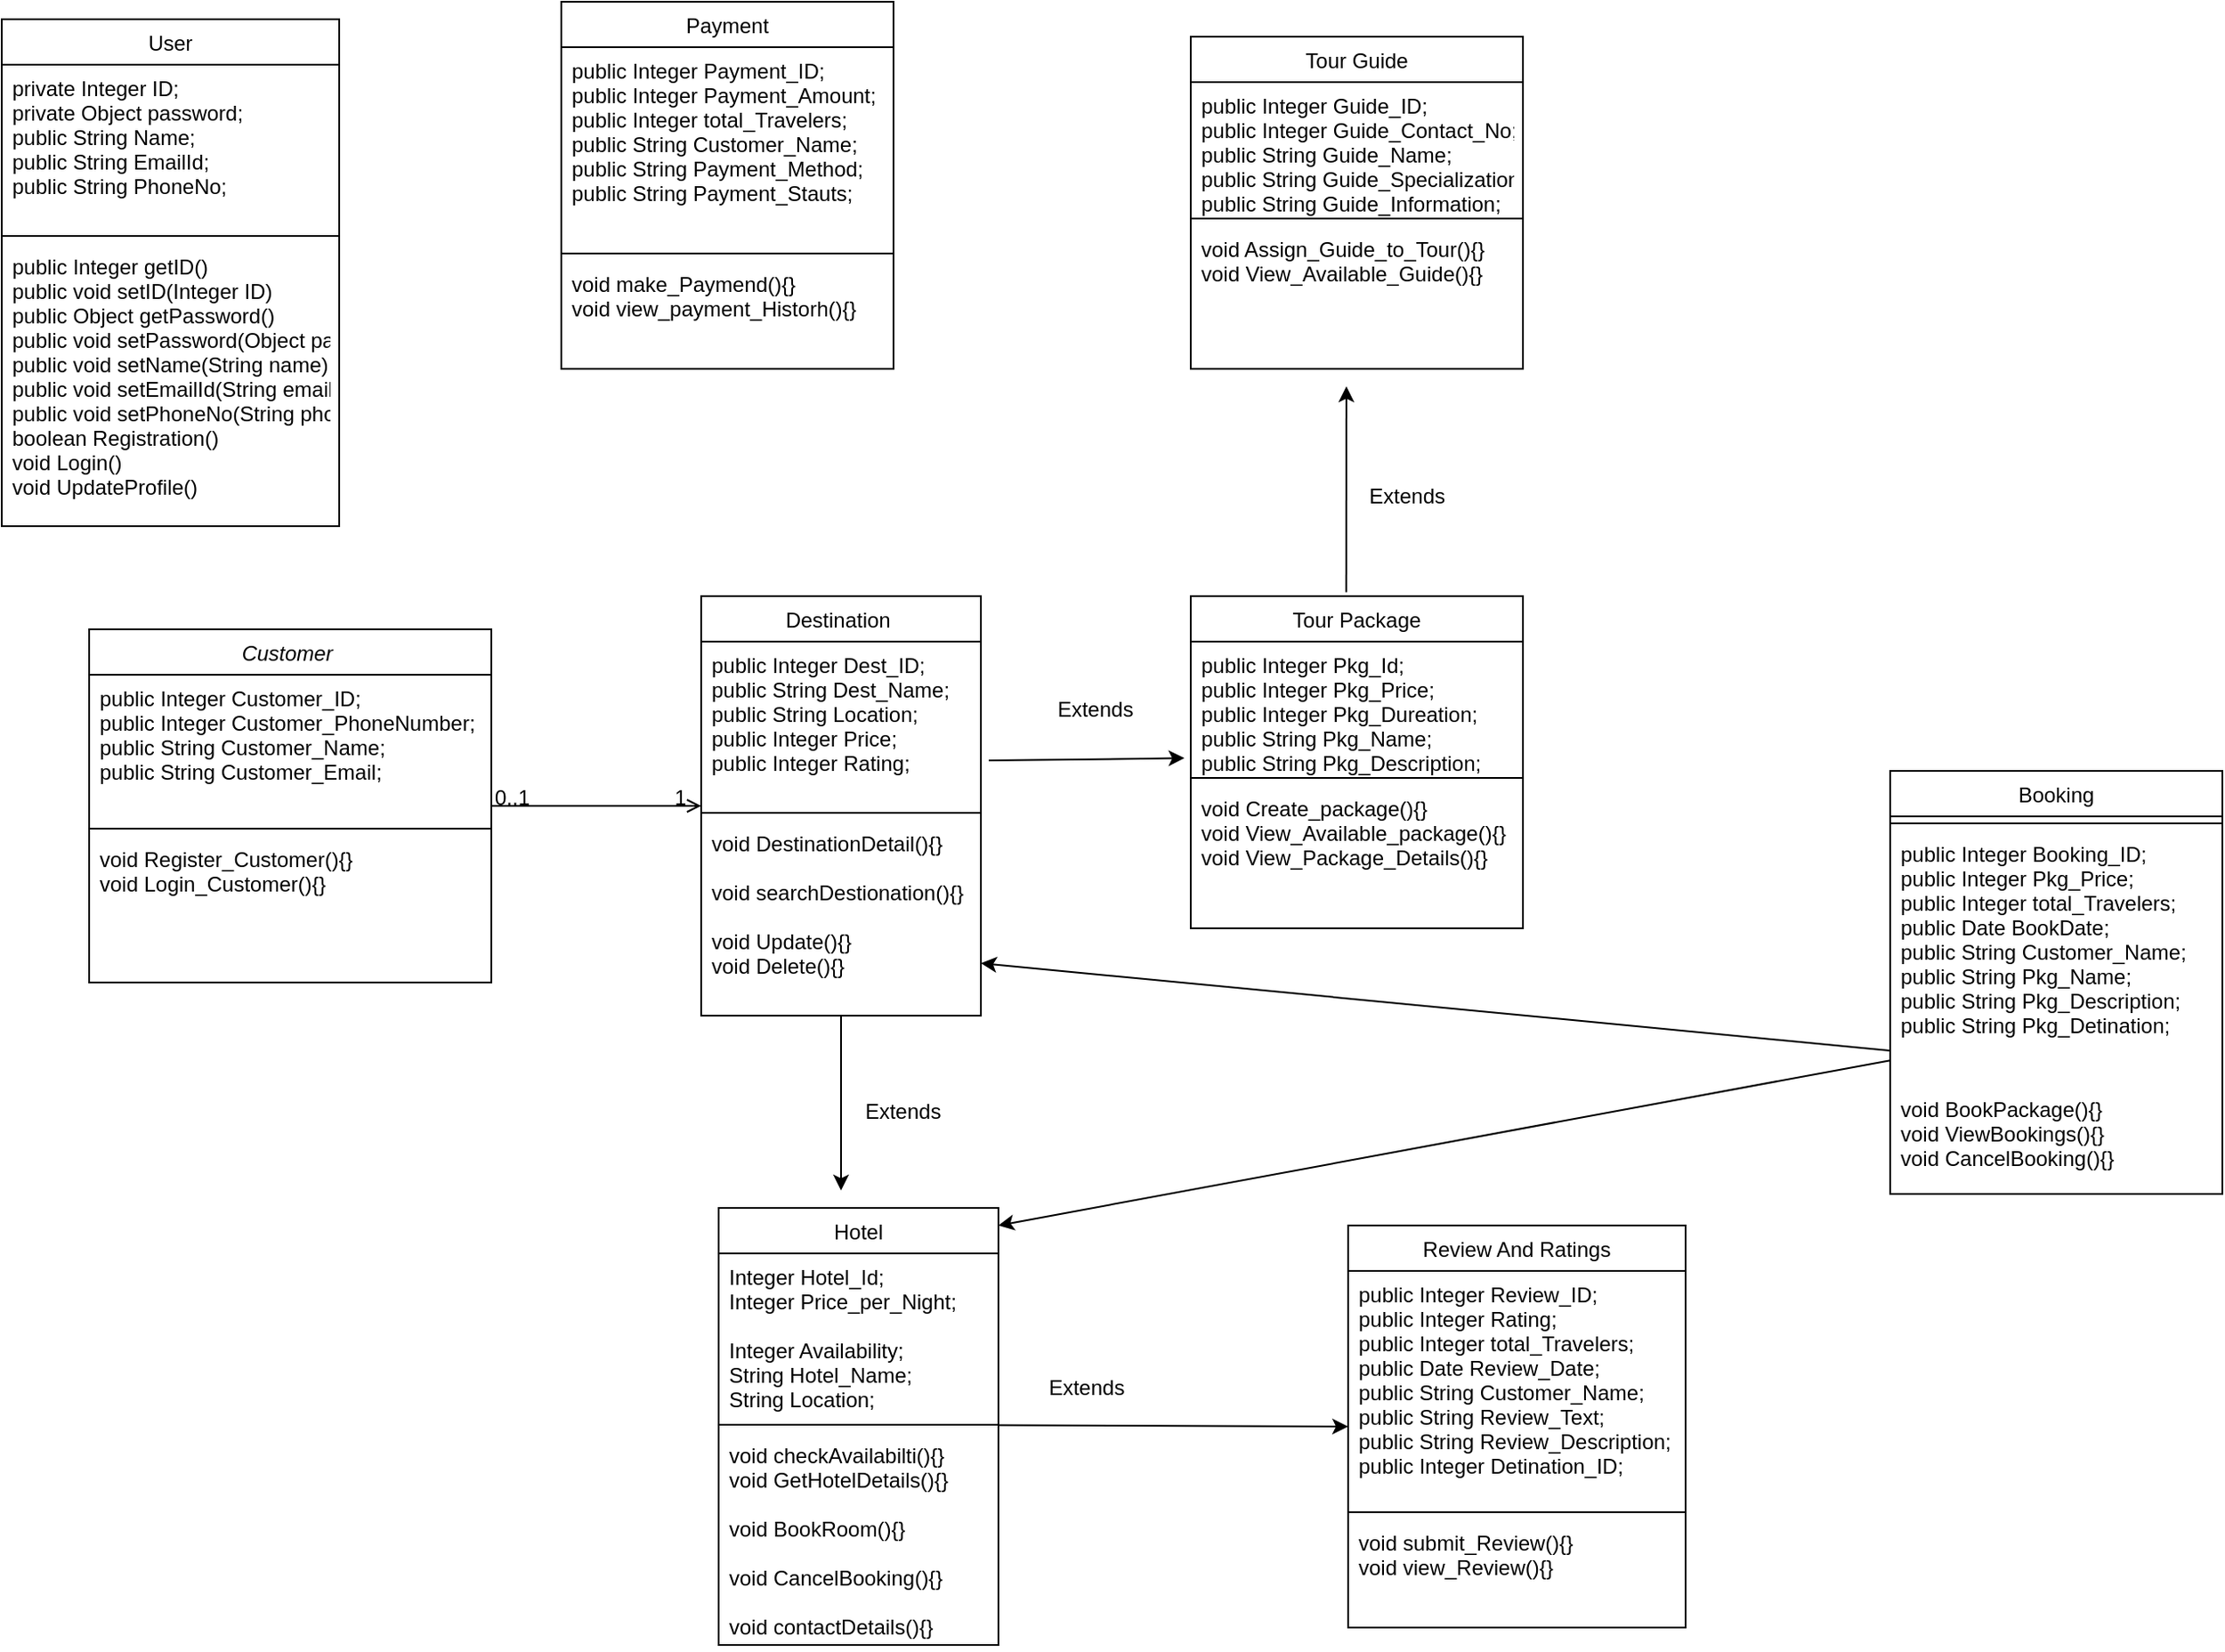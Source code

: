 <mxfile version="22.0.2" type="device">
  <diagram id="C5RBs43oDa-KdzZeNtuy" name="Page-1">
    <mxGraphModel dx="1250" dy="1780" grid="1" gridSize="10" guides="1" tooltips="1" connect="1" arrows="1" fold="1" page="1" pageScale="1" pageWidth="827" pageHeight="1169" math="0" shadow="0">
      <root>
        <mxCell id="WIyWlLk6GJQsqaUBKTNV-0" />
        <mxCell id="WIyWlLk6GJQsqaUBKTNV-1" parent="WIyWlLk6GJQsqaUBKTNV-0" />
        <mxCell id="zkfFHV4jXpPFQw0GAbJ--0" value="Customer " style="swimlane;fontStyle=2;align=center;verticalAlign=top;childLayout=stackLayout;horizontal=1;startSize=26;horizontalStack=0;resizeParent=1;resizeLast=0;collapsible=1;marginBottom=0;rounded=0;shadow=0;strokeWidth=1;" parent="WIyWlLk6GJQsqaUBKTNV-1" vertex="1">
          <mxGeometry x="160" y="119" width="230" height="202" as="geometry">
            <mxRectangle x="230" y="140" width="160" height="26" as="alternateBounds" />
          </mxGeometry>
        </mxCell>
        <mxCell id="zkfFHV4jXpPFQw0GAbJ--1" value="public Integer Customer_ID;&#xa;public Integer Customer_PhoneNumber;&#xa;public String Customer_Name;&#xa;public String Customer_Email;" style="text;align=left;verticalAlign=top;spacingLeft=4;spacingRight=4;overflow=hidden;rotatable=0;points=[[0,0.5],[1,0.5]];portConstraint=eastwest;" parent="zkfFHV4jXpPFQw0GAbJ--0" vertex="1">
          <mxGeometry y="26" width="230" height="84" as="geometry" />
        </mxCell>
        <mxCell id="zkfFHV4jXpPFQw0GAbJ--4" value="" style="line;html=1;strokeWidth=1;align=left;verticalAlign=middle;spacingTop=-1;spacingLeft=3;spacingRight=3;rotatable=0;labelPosition=right;points=[];portConstraint=eastwest;" parent="zkfFHV4jXpPFQw0GAbJ--0" vertex="1">
          <mxGeometry y="110" width="230" height="8" as="geometry" />
        </mxCell>
        <mxCell id="vnvh8lZ42g3h_OQ8niRZ-28" value="void Register_Customer(){}&#xa;void Login_Customer(){}" style="text;align=left;verticalAlign=top;spacingLeft=4;spacingRight=4;overflow=hidden;rotatable=0;points=[[0,0.5],[1,0.5]];portConstraint=eastwest;" vertex="1" parent="zkfFHV4jXpPFQw0GAbJ--0">
          <mxGeometry y="118" width="230" height="52" as="geometry" />
        </mxCell>
        <mxCell id="vnvh8lZ42g3h_OQ8niRZ-33" style="rounded=0;orthogonalLoop=1;jettySize=auto;html=1;exitX=0.5;exitY=1;exitDx=0;exitDy=0;" edge="1" parent="WIyWlLk6GJQsqaUBKTNV-1" source="zkfFHV4jXpPFQw0GAbJ--17">
          <mxGeometry relative="1" as="geometry">
            <mxPoint x="590" y="440" as="targetPoint" />
          </mxGeometry>
        </mxCell>
        <mxCell id="zkfFHV4jXpPFQw0GAbJ--17" value="Destination " style="swimlane;fontStyle=0;align=center;verticalAlign=top;childLayout=stackLayout;horizontal=1;startSize=26;horizontalStack=0;resizeParent=1;resizeLast=0;collapsible=1;marginBottom=0;rounded=0;shadow=0;strokeWidth=1;" parent="WIyWlLk6GJQsqaUBKTNV-1" vertex="1">
          <mxGeometry x="510" y="100" width="160" height="240" as="geometry">
            <mxRectangle x="550" y="140" width="160" height="26" as="alternateBounds" />
          </mxGeometry>
        </mxCell>
        <mxCell id="zkfFHV4jXpPFQw0GAbJ--22" value="public Integer Dest_ID;&#xa;public String Dest_Name;&#xa;public String Location;&#xa;public Integer Price;&#xa;public  Integer Rating;" style="text;align=left;verticalAlign=top;spacingLeft=4;spacingRight=4;overflow=hidden;rotatable=0;points=[[0,0.5],[1,0.5]];portConstraint=eastwest;rounded=0;shadow=0;html=0;" parent="zkfFHV4jXpPFQw0GAbJ--17" vertex="1">
          <mxGeometry y="26" width="160" height="94" as="geometry" />
        </mxCell>
        <mxCell id="zkfFHV4jXpPFQw0GAbJ--23" value="" style="line;html=1;strokeWidth=1;align=left;verticalAlign=middle;spacingTop=-1;spacingLeft=3;spacingRight=3;rotatable=0;labelPosition=right;points=[];portConstraint=eastwest;" parent="zkfFHV4jXpPFQw0GAbJ--17" vertex="1">
          <mxGeometry y="120" width="160" height="8" as="geometry" />
        </mxCell>
        <mxCell id="zkfFHV4jXpPFQw0GAbJ--25" value="void  DestinationDetail(){}&#xa;&#xa;void searchDestionation(){}&#xa;&#xa;void Update(){}&#xa;void Delete(){}" style="text;align=left;verticalAlign=top;spacingLeft=4;spacingRight=4;overflow=hidden;rotatable=0;points=[[0,0.5],[1,0.5]];portConstraint=eastwest;" parent="zkfFHV4jXpPFQw0GAbJ--17" vertex="1">
          <mxGeometry y="128" width="160" height="102" as="geometry" />
        </mxCell>
        <mxCell id="zkfFHV4jXpPFQw0GAbJ--26" value="" style="endArrow=open;shadow=0;strokeWidth=1;rounded=0;endFill=1;edgeStyle=elbowEdgeStyle;elbow=vertical;" parent="WIyWlLk6GJQsqaUBKTNV-1" source="zkfFHV4jXpPFQw0GAbJ--0" target="zkfFHV4jXpPFQw0GAbJ--17" edge="1">
          <mxGeometry x="0.5" y="41" relative="1" as="geometry">
            <mxPoint x="380" y="192" as="sourcePoint" />
            <mxPoint x="540" y="192" as="targetPoint" />
            <mxPoint x="-40" y="32" as="offset" />
          </mxGeometry>
        </mxCell>
        <mxCell id="zkfFHV4jXpPFQw0GAbJ--27" value="0..1" style="resizable=0;align=left;verticalAlign=bottom;labelBackgroundColor=none;fontSize=12;" parent="zkfFHV4jXpPFQw0GAbJ--26" connectable="0" vertex="1">
          <mxGeometry x="-1" relative="1" as="geometry">
            <mxPoint y="4" as="offset" />
          </mxGeometry>
        </mxCell>
        <mxCell id="zkfFHV4jXpPFQw0GAbJ--28" value="1" style="resizable=0;align=right;verticalAlign=bottom;labelBackgroundColor=none;fontSize=12;" parent="zkfFHV4jXpPFQw0GAbJ--26" connectable="0" vertex="1">
          <mxGeometry x="1" relative="1" as="geometry">
            <mxPoint x="-7" y="4" as="offset" />
          </mxGeometry>
        </mxCell>
        <mxCell id="vnvh8lZ42g3h_OQ8niRZ-2" value="Tour Package" style="swimlane;fontStyle=0;align=center;verticalAlign=top;childLayout=stackLayout;horizontal=1;startSize=26;horizontalStack=0;resizeParent=1;resizeLast=0;collapsible=1;marginBottom=0;rounded=0;shadow=0;strokeWidth=1;" vertex="1" parent="WIyWlLk6GJQsqaUBKTNV-1">
          <mxGeometry x="790" y="100" width="190" height="190" as="geometry">
            <mxRectangle x="550" y="140" width="160" height="26" as="alternateBounds" />
          </mxGeometry>
        </mxCell>
        <mxCell id="vnvh8lZ42g3h_OQ8niRZ-3" value="public Integer Pkg_Id;&#xa;public Integer Pkg_Price;&#xa;public  Integer Pkg_Dureation;&#xa;public String Pkg_Name;&#xa;public String Pkg_Description;&#xa;public String Pkg_Detination;" style="text;align=left;verticalAlign=top;spacingLeft=4;spacingRight=4;overflow=hidden;rotatable=0;points=[[0,0.5],[1,0.5]];portConstraint=eastwest;rounded=0;shadow=0;html=0;" vertex="1" parent="vnvh8lZ42g3h_OQ8niRZ-2">
          <mxGeometry y="26" width="190" height="74" as="geometry" />
        </mxCell>
        <mxCell id="vnvh8lZ42g3h_OQ8niRZ-4" value="" style="line;html=1;strokeWidth=1;align=left;verticalAlign=middle;spacingTop=-1;spacingLeft=3;spacingRight=3;rotatable=0;labelPosition=right;points=[];portConstraint=eastwest;" vertex="1" parent="vnvh8lZ42g3h_OQ8niRZ-2">
          <mxGeometry y="100" width="190" height="8" as="geometry" />
        </mxCell>
        <mxCell id="vnvh8lZ42g3h_OQ8niRZ-5" value="void Create_package(){}&#xa;void View_Available_package(){}&#xa;void  View_Package_Details(){}" style="text;align=left;verticalAlign=top;spacingLeft=4;spacingRight=4;overflow=hidden;rotatable=0;points=[[0,0.5],[1,0.5]];portConstraint=eastwest;" vertex="1" parent="vnvh8lZ42g3h_OQ8niRZ-2">
          <mxGeometry y="108" width="190" height="82" as="geometry" />
        </mxCell>
        <mxCell id="vnvh8lZ42g3h_OQ8niRZ-17" value="" style="orthogonalLoop=1;jettySize=auto;html=1;rounded=0;entryX=-0.019;entryY=0.423;entryDx=0;entryDy=0;entryPerimeter=0;exitX=1.028;exitY=0.724;exitDx=0;exitDy=0;exitPerimeter=0;" edge="1" parent="WIyWlLk6GJQsqaUBKTNV-1" source="zkfFHV4jXpPFQw0GAbJ--22">
          <mxGeometry width="100" relative="1" as="geometry">
            <mxPoint x="670" y="220" as="sourcePoint" />
            <mxPoint x="786.39" y="192.686" as="targetPoint" />
          </mxGeometry>
        </mxCell>
        <mxCell id="vnvh8lZ42g3h_OQ8niRZ-18" value="Extends" style="text;html=1;align=center;verticalAlign=middle;resizable=0;points=[];autosize=1;strokeColor=none;fillColor=none;" vertex="1" parent="WIyWlLk6GJQsqaUBKTNV-1">
          <mxGeometry x="700" y="150" width="70" height="30" as="geometry" />
        </mxCell>
        <mxCell id="vnvh8lZ42g3h_OQ8niRZ-19" value="Tour Guide" style="swimlane;fontStyle=0;align=center;verticalAlign=top;childLayout=stackLayout;horizontal=1;startSize=26;horizontalStack=0;resizeParent=1;resizeLast=0;collapsible=1;marginBottom=0;rounded=0;shadow=0;strokeWidth=1;" vertex="1" parent="WIyWlLk6GJQsqaUBKTNV-1">
          <mxGeometry x="790" y="-220" width="190" height="190" as="geometry">
            <mxRectangle x="550" y="140" width="160" height="26" as="alternateBounds" />
          </mxGeometry>
        </mxCell>
        <mxCell id="vnvh8lZ42g3h_OQ8niRZ-20" value="public Integer Guide_ID;&#xa;public Integer Guide_Contact_No;//Or Declare Methods&#xa;public String Guide_Name;&#xa;public String Guide_Specialization;&#xa;public String Guide_Information;&#xa;" style="text;align=left;verticalAlign=top;spacingLeft=4;spacingRight=4;overflow=hidden;rotatable=0;points=[[0,0.5],[1,0.5]];portConstraint=eastwest;rounded=0;shadow=0;html=0;" vertex="1" parent="vnvh8lZ42g3h_OQ8niRZ-19">
          <mxGeometry y="26" width="190" height="74" as="geometry" />
        </mxCell>
        <mxCell id="vnvh8lZ42g3h_OQ8niRZ-21" value="" style="line;html=1;strokeWidth=1;align=left;verticalAlign=middle;spacingTop=-1;spacingLeft=3;spacingRight=3;rotatable=0;labelPosition=right;points=[];portConstraint=eastwest;" vertex="1" parent="vnvh8lZ42g3h_OQ8niRZ-19">
          <mxGeometry y="100" width="190" height="8" as="geometry" />
        </mxCell>
        <mxCell id="vnvh8lZ42g3h_OQ8niRZ-22" value="void Assign_Guide_to_Tour(){}&#xa;void View_Available_Guide(){}" style="text;align=left;verticalAlign=top;spacingLeft=4;spacingRight=4;overflow=hidden;rotatable=0;points=[[0,0.5],[1,0.5]];portConstraint=eastwest;" vertex="1" parent="vnvh8lZ42g3h_OQ8niRZ-19">
          <mxGeometry y="108" width="190" height="62" as="geometry" />
        </mxCell>
        <mxCell id="vnvh8lZ42g3h_OQ8niRZ-25" style="rounded=0;orthogonalLoop=1;jettySize=auto;html=1;exitX=0.468;exitY=-0.012;exitDx=0;exitDy=0;exitPerimeter=0;" edge="1" parent="WIyWlLk6GJQsqaUBKTNV-1" source="vnvh8lZ42g3h_OQ8niRZ-2">
          <mxGeometry relative="1" as="geometry">
            <mxPoint x="879" y="-20" as="targetPoint" />
          </mxGeometry>
        </mxCell>
        <mxCell id="vnvh8lZ42g3h_OQ8niRZ-26" value="Extends&amp;nbsp;" style="text;html=1;align=center;verticalAlign=middle;resizable=0;points=[];autosize=1;strokeColor=none;fillColor=none;" vertex="1" parent="WIyWlLk6GJQsqaUBKTNV-1">
          <mxGeometry x="880" y="28" width="70" height="30" as="geometry" />
        </mxCell>
        <mxCell id="vnvh8lZ42g3h_OQ8niRZ-29" value="Hotel" style="swimlane;fontStyle=0;align=center;verticalAlign=top;childLayout=stackLayout;horizontal=1;startSize=26;horizontalStack=0;resizeParent=1;resizeLast=0;collapsible=1;marginBottom=0;rounded=0;shadow=0;strokeWidth=1;" vertex="1" parent="WIyWlLk6GJQsqaUBKTNV-1">
          <mxGeometry x="520" y="450" width="160" height="250" as="geometry">
            <mxRectangle x="550" y="140" width="160" height="26" as="alternateBounds" />
          </mxGeometry>
        </mxCell>
        <mxCell id="vnvh8lZ42g3h_OQ8niRZ-30" value="Integer Hotel_Id;&#xa;Integer Price_per_Night;&#xa;&#xa;Integer Availability;&#xa;String Hotel_Name;&#xa;String Location;" style="text;align=left;verticalAlign=top;spacingLeft=4;spacingRight=4;overflow=hidden;rotatable=0;points=[[0,0.5],[1,0.5]];portConstraint=eastwest;rounded=0;shadow=0;html=0;" vertex="1" parent="vnvh8lZ42g3h_OQ8niRZ-29">
          <mxGeometry y="26" width="160" height="94" as="geometry" />
        </mxCell>
        <mxCell id="vnvh8lZ42g3h_OQ8niRZ-31" value="" style="line;html=1;strokeWidth=1;align=left;verticalAlign=middle;spacingTop=-1;spacingLeft=3;spacingRight=3;rotatable=0;labelPosition=right;points=[];portConstraint=eastwest;" vertex="1" parent="vnvh8lZ42g3h_OQ8niRZ-29">
          <mxGeometry y="120" width="160" height="8" as="geometry" />
        </mxCell>
        <mxCell id="vnvh8lZ42g3h_OQ8niRZ-32" value="void checkAvailabilti(){}&#xa;void GetHotelDetails(){}&#xa;&#xa;void BookRoom(){}&#xa;&#xa;void CancelBooking(){}&#xa;&#xa;void contactDetails(){}" style="text;align=left;verticalAlign=top;spacingLeft=4;spacingRight=4;overflow=hidden;rotatable=0;points=[[0,0.5],[1,0.5]];portConstraint=eastwest;" vertex="1" parent="vnvh8lZ42g3h_OQ8niRZ-29">
          <mxGeometry y="128" width="160" height="122" as="geometry" />
        </mxCell>
        <mxCell id="vnvh8lZ42g3h_OQ8niRZ-34" value="Extends" style="text;html=1;align=center;verticalAlign=middle;resizable=0;points=[];autosize=1;strokeColor=none;fillColor=none;" vertex="1" parent="WIyWlLk6GJQsqaUBKTNV-1">
          <mxGeometry x="590" y="380" width="70" height="30" as="geometry" />
        </mxCell>
        <mxCell id="vnvh8lZ42g3h_OQ8niRZ-35" value="Review And Ratings" style="swimlane;fontStyle=0;align=center;verticalAlign=top;childLayout=stackLayout;horizontal=1;startSize=26;horizontalStack=0;resizeParent=1;resizeLast=0;collapsible=1;marginBottom=0;rounded=0;shadow=0;strokeWidth=1;" vertex="1" parent="WIyWlLk6GJQsqaUBKTNV-1">
          <mxGeometry x="880" y="460" width="193" height="230" as="geometry">
            <mxRectangle x="550" y="140" width="160" height="26" as="alternateBounds" />
          </mxGeometry>
        </mxCell>
        <mxCell id="vnvh8lZ42g3h_OQ8niRZ-36" value="public Integer Review_ID;&#xa;public Integer Rating;&#xa;public Integer total_Travelers;&#xa;public Date Review_Date;&#xa;public String Customer_Name;&#xa;public String Review_Text;&#xa;public String Review_Description;&#xa;public Integer Detination_ID;" style="text;align=left;verticalAlign=top;spacingLeft=4;spacingRight=4;overflow=hidden;rotatable=0;points=[[0,0.5],[1,0.5]];portConstraint=eastwest;rounded=0;shadow=0;html=0;" vertex="1" parent="vnvh8lZ42g3h_OQ8niRZ-35">
          <mxGeometry y="26" width="193" height="134" as="geometry" />
        </mxCell>
        <mxCell id="vnvh8lZ42g3h_OQ8niRZ-37" value="" style="line;html=1;strokeWidth=1;align=left;verticalAlign=middle;spacingTop=-1;spacingLeft=3;spacingRight=3;rotatable=0;labelPosition=right;points=[];portConstraint=eastwest;" vertex="1" parent="vnvh8lZ42g3h_OQ8niRZ-35">
          <mxGeometry y="160" width="193" height="8" as="geometry" />
        </mxCell>
        <mxCell id="vnvh8lZ42g3h_OQ8niRZ-38" value="void submit_Review(){}&#xa;void view_Review(){}" style="text;align=left;verticalAlign=top;spacingLeft=4;spacingRight=4;overflow=hidden;rotatable=0;points=[[0,0.5],[1,0.5]];portConstraint=eastwest;" vertex="1" parent="vnvh8lZ42g3h_OQ8niRZ-35">
          <mxGeometry y="168" width="193" height="52" as="geometry" />
        </mxCell>
        <mxCell id="vnvh8lZ42g3h_OQ8niRZ-39" style="rounded=0;orthogonalLoop=1;jettySize=auto;html=1;entryX=0;entryY=0.5;entryDx=0;entryDy=0;" edge="1" parent="WIyWlLk6GJQsqaUBKTNV-1" source="vnvh8lZ42g3h_OQ8niRZ-31" target="vnvh8lZ42g3h_OQ8niRZ-35">
          <mxGeometry relative="1" as="geometry" />
        </mxCell>
        <mxCell id="vnvh8lZ42g3h_OQ8niRZ-40" value="Extends" style="text;html=1;align=center;verticalAlign=middle;resizable=0;points=[];autosize=1;strokeColor=none;fillColor=none;" vertex="1" parent="WIyWlLk6GJQsqaUBKTNV-1">
          <mxGeometry x="695" y="538" width="70" height="30" as="geometry" />
        </mxCell>
        <mxCell id="vnvh8lZ42g3h_OQ8niRZ-41" value="User" style="swimlane;fontStyle=0;align=center;verticalAlign=top;childLayout=stackLayout;horizontal=1;startSize=26;horizontalStack=0;resizeParent=1;resizeLast=0;collapsible=1;marginBottom=0;rounded=0;shadow=0;strokeWidth=1;" vertex="1" parent="WIyWlLk6GJQsqaUBKTNV-1">
          <mxGeometry x="110" y="-230" width="193" height="290" as="geometry">
            <mxRectangle x="550" y="140" width="160" height="26" as="alternateBounds" />
          </mxGeometry>
        </mxCell>
        <mxCell id="vnvh8lZ42g3h_OQ8niRZ-42" value="private Integer ID;&#xa;private Object password;&#xa;public String Name;&#xa;public String EmailId;&#xa;public String PhoneNo;&#xa;" style="text;align=left;verticalAlign=top;spacingLeft=4;spacingRight=4;overflow=hidden;rotatable=0;points=[[0,0.5],[1,0.5]];portConstraint=eastwest;rounded=0;shadow=0;html=0;" vertex="1" parent="vnvh8lZ42g3h_OQ8niRZ-41">
          <mxGeometry y="26" width="193" height="94" as="geometry" />
        </mxCell>
        <mxCell id="vnvh8lZ42g3h_OQ8niRZ-43" value="" style="line;html=1;strokeWidth=1;align=left;verticalAlign=middle;spacingTop=-1;spacingLeft=3;spacingRight=3;rotatable=0;labelPosition=right;points=[];portConstraint=eastwest;" vertex="1" parent="vnvh8lZ42g3h_OQ8niRZ-41">
          <mxGeometry y="120" width="193" height="8" as="geometry" />
        </mxCell>
        <mxCell id="vnvh8lZ42g3h_OQ8niRZ-44" value=" public Integer getID() &#xa; public void setID(Integer ID) &#xa;public Object getPassword()&#xa;public void setPassword(Object password) {&#xa;public void setName(String name) &#xa;public void setEmailId(String emailId) &#xa;public void setPhoneNo(String phoneNo) &#xa;boolean Registration()&#xa;void  Login()&#xa;void  UpdateProfile()" style="text;align=left;verticalAlign=top;spacingLeft=4;spacingRight=4;overflow=hidden;rotatable=0;points=[[0,0.5],[1,0.5]];portConstraint=eastwest;" vertex="1" parent="vnvh8lZ42g3h_OQ8niRZ-41">
          <mxGeometry y="128" width="193" height="152" as="geometry" />
        </mxCell>
        <mxCell id="vnvh8lZ42g3h_OQ8niRZ-45" value="Payment" style="swimlane;fontStyle=0;align=center;verticalAlign=top;childLayout=stackLayout;horizontal=1;startSize=26;horizontalStack=0;resizeParent=1;resizeLast=0;collapsible=1;marginBottom=0;rounded=0;shadow=0;strokeWidth=1;" vertex="1" parent="WIyWlLk6GJQsqaUBKTNV-1">
          <mxGeometry x="430" y="-240" width="190" height="210" as="geometry">
            <mxRectangle x="550" y="140" width="160" height="26" as="alternateBounds" />
          </mxGeometry>
        </mxCell>
        <mxCell id="vnvh8lZ42g3h_OQ8niRZ-46" value="public Integer Payment_ID;&#xa;public Integer Payment_Amount;&#xa;public Integer total_Travelers;&#xa;public String Customer_Name;&#xa;public String Payment_Method; &#xa;public String Payment_Stauts;" style="text;align=left;verticalAlign=top;spacingLeft=4;spacingRight=4;overflow=hidden;rotatable=0;points=[[0,0.5],[1,0.5]];portConstraint=eastwest;rounded=0;shadow=0;html=0;" vertex="1" parent="vnvh8lZ42g3h_OQ8niRZ-45">
          <mxGeometry y="26" width="190" height="114" as="geometry" />
        </mxCell>
        <mxCell id="vnvh8lZ42g3h_OQ8niRZ-47" value="" style="line;html=1;strokeWidth=1;align=left;verticalAlign=middle;spacingTop=-1;spacingLeft=3;spacingRight=3;rotatable=0;labelPosition=right;points=[];portConstraint=eastwest;" vertex="1" parent="vnvh8lZ42g3h_OQ8niRZ-45">
          <mxGeometry y="140" width="190" height="8" as="geometry" />
        </mxCell>
        <mxCell id="vnvh8lZ42g3h_OQ8niRZ-48" value="void make_Paymend(){}&#xa;void view_payment_Historh(){}" style="text;align=left;verticalAlign=top;spacingLeft=4;spacingRight=4;overflow=hidden;rotatable=0;points=[[0,0.5],[1,0.5]];portConstraint=eastwest;" vertex="1" parent="vnvh8lZ42g3h_OQ8niRZ-45">
          <mxGeometry y="148" width="190" height="62" as="geometry" />
        </mxCell>
        <mxCell id="vnvh8lZ42g3h_OQ8niRZ-49" value="Booking" style="swimlane;fontStyle=0;align=center;verticalAlign=top;childLayout=stackLayout;horizontal=1;startSize=26;horizontalStack=0;resizeParent=1;resizeLast=0;collapsible=1;marginBottom=0;rounded=0;shadow=0;strokeWidth=1;" vertex="1" parent="WIyWlLk6GJQsqaUBKTNV-1">
          <mxGeometry x="1190" y="200" width="190" height="242" as="geometry">
            <mxRectangle x="550" y="140" width="160" height="26" as="alternateBounds" />
          </mxGeometry>
        </mxCell>
        <mxCell id="vnvh8lZ42g3h_OQ8niRZ-51" value="" style="line;html=1;strokeWidth=1;align=left;verticalAlign=middle;spacingTop=-1;spacingLeft=3;spacingRight=3;rotatable=0;labelPosition=right;points=[];portConstraint=eastwest;" vertex="1" parent="vnvh8lZ42g3h_OQ8niRZ-49">
          <mxGeometry y="26" width="190" height="8" as="geometry" />
        </mxCell>
        <mxCell id="vnvh8lZ42g3h_OQ8niRZ-50" value="public Integer Booking_ID;&#xa;public Integer Pkg_Price;&#xa;public Integer total_Travelers;&#xa;public Date BookDate;&#xa;public String Customer_Name;&#xa;public String Pkg_Name;&#xa;public String Pkg_Description;&#xa;public String Pkg_Detination;" style="text;align=left;verticalAlign=top;spacingLeft=4;spacingRight=4;overflow=hidden;rotatable=0;points=[[0,0.5],[1,0.5]];portConstraint=eastwest;rounded=0;shadow=0;html=0;" vertex="1" parent="vnvh8lZ42g3h_OQ8niRZ-49">
          <mxGeometry y="34" width="190" height="146" as="geometry" />
        </mxCell>
        <mxCell id="vnvh8lZ42g3h_OQ8niRZ-52" value="void BookPackage(){}&#xa;void  ViewBookings(){}&#xa;void CancelBooking(){}" style="text;align=left;verticalAlign=top;spacingLeft=4;spacingRight=4;overflow=hidden;rotatable=0;points=[[0,0.5],[1,0.5]];portConstraint=eastwest;" vertex="1" parent="vnvh8lZ42g3h_OQ8niRZ-49">
          <mxGeometry y="180" width="190" height="62" as="geometry" />
        </mxCell>
        <mxCell id="vnvh8lZ42g3h_OQ8niRZ-53" style="rounded=0;orthogonalLoop=1;jettySize=auto;html=1;entryX=1.063;entryY=0.706;entryDx=0;entryDy=0;entryPerimeter=0;" edge="1" parent="WIyWlLk6GJQsqaUBKTNV-1">
          <mxGeometry relative="1" as="geometry">
            <mxPoint x="1190" y="360" as="sourcePoint" />
            <mxPoint x="670.0" y="310.002" as="targetPoint" />
          </mxGeometry>
        </mxCell>
        <mxCell id="vnvh8lZ42g3h_OQ8niRZ-54" style="rounded=0;orthogonalLoop=1;jettySize=auto;html=1;entryX=1;entryY=0.5;entryDx=0;entryDy=0;" edge="1" parent="WIyWlLk6GJQsqaUBKTNV-1">
          <mxGeometry relative="1" as="geometry">
            <mxPoint x="1190" y="365.587" as="sourcePoint" />
            <mxPoint x="680" y="460" as="targetPoint" />
          </mxGeometry>
        </mxCell>
      </root>
    </mxGraphModel>
  </diagram>
</mxfile>
